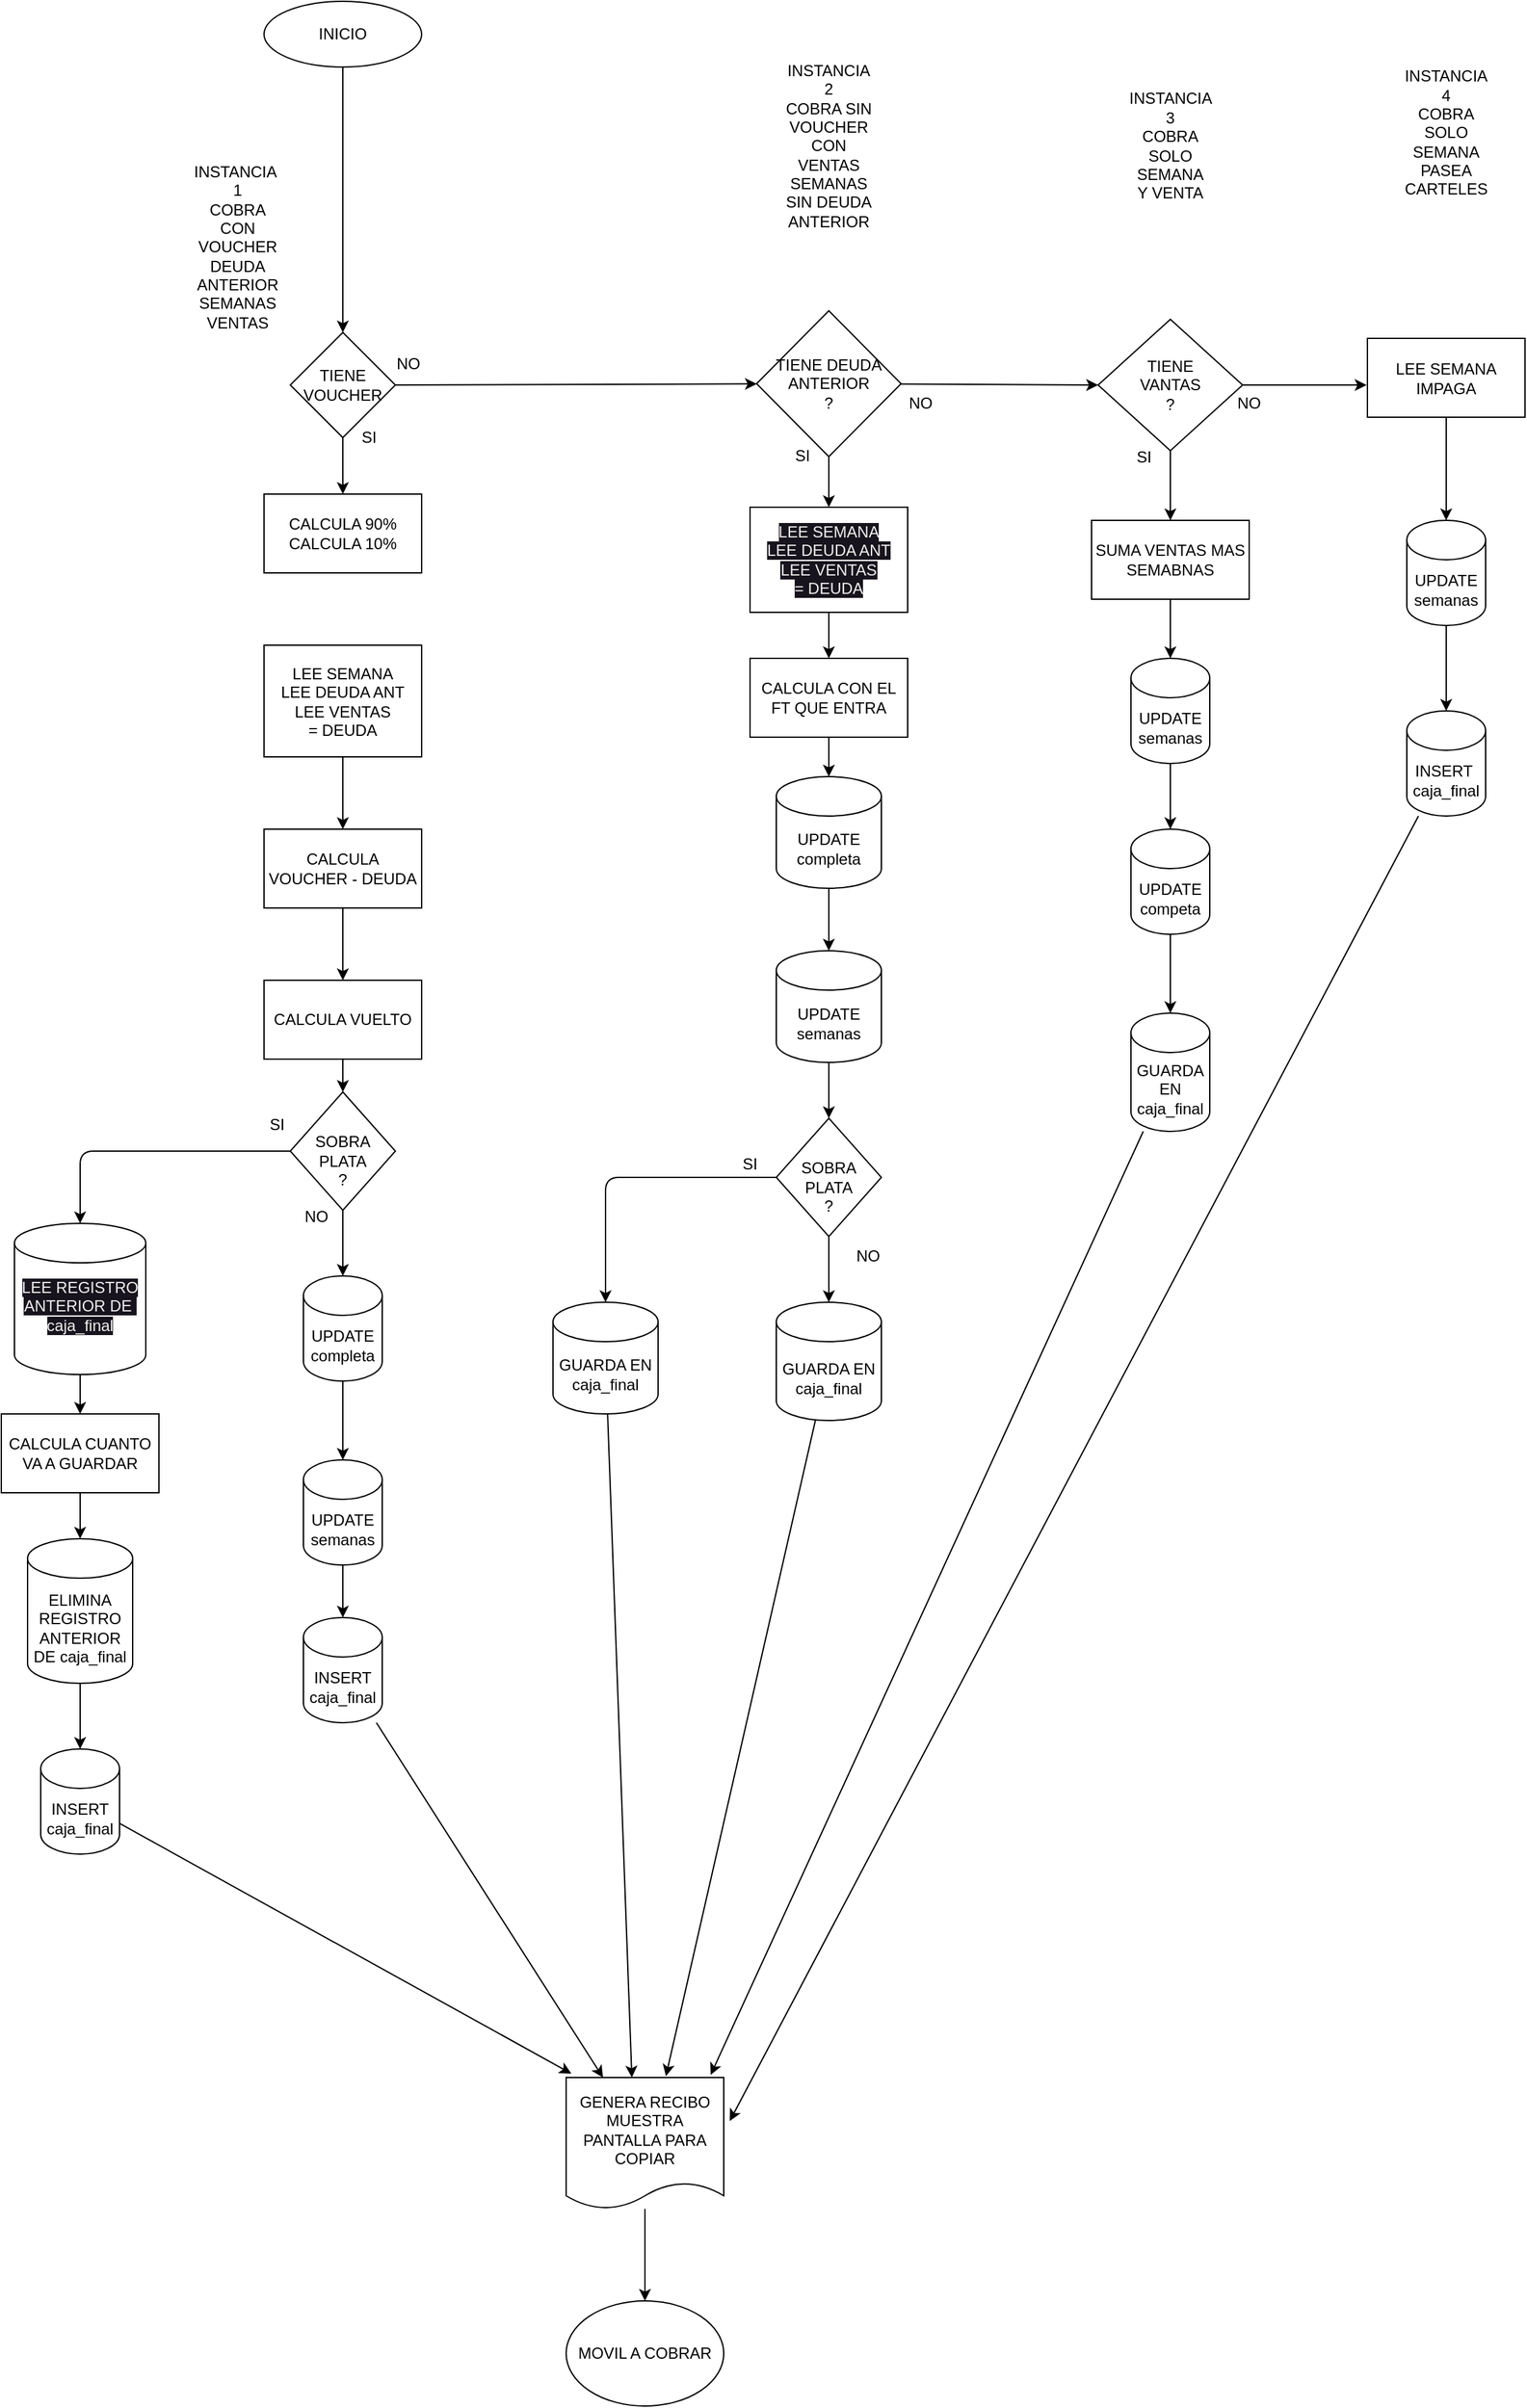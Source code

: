 <mxfile>
    <diagram id="kjOhQMgdqAB7MrJRMUMG" name="Página-1">
        <mxGraphModel dx="2186" dy="1114" grid="1" gridSize="10" guides="1" tooltips="1" connect="1" arrows="1" fold="1" page="0" pageScale="1" pageWidth="827" pageHeight="1169" math="0" shadow="0">
            <root>
                <mxCell id="0"/>
                <mxCell id="1" parent="0"/>
                <mxCell id="9" style="edgeStyle=none;html=1;exitX=0.5;exitY=1;exitDx=0;exitDy=0;entryX=0.5;entryY=0;entryDx=0;entryDy=0;" parent="1" source="2" target="3" edge="1">
                    <mxGeometry relative="1" as="geometry"/>
                </mxCell>
                <mxCell id="2" value="INICIO" style="ellipse;whiteSpace=wrap;html=1;" parent="1" vertex="1">
                    <mxGeometry x="90" y="-100" width="120" height="50" as="geometry"/>
                </mxCell>
                <mxCell id="18" style="edgeStyle=none;html=1;exitX=0.5;exitY=1;exitDx=0;exitDy=0;entryX=0.5;entryY=0;entryDx=0;entryDy=0;" parent="1" source="3" target="4" edge="1">
                    <mxGeometry relative="1" as="geometry"/>
                </mxCell>
                <mxCell id="41" style="edgeStyle=none;html=1;exitX=1;exitY=0.5;exitDx=0;exitDy=0;" parent="1" source="3" target="26" edge="1">
                    <mxGeometry relative="1" as="geometry"/>
                </mxCell>
                <mxCell id="3" value="TIENE VOUCHER" style="rhombus;whiteSpace=wrap;html=1;" parent="1" vertex="1">
                    <mxGeometry x="110" y="152" width="80" height="80" as="geometry"/>
                </mxCell>
                <mxCell id="4" value="CALCULA 90%&lt;br&gt;CALCULA 10%" style="rounded=0;whiteSpace=wrap;html=1;" parent="1" vertex="1">
                    <mxGeometry x="90" y="275" width="120" height="60" as="geometry"/>
                </mxCell>
                <mxCell id="141" value="" style="edgeStyle=none;html=1;" edge="1" parent="1" source="5" target="92">
                    <mxGeometry relative="1" as="geometry"/>
                </mxCell>
                <mxCell id="5" value="SUMA VENTAS MAS SEMABNAS" style="whiteSpace=wrap;html=1;" parent="1" vertex="1">
                    <mxGeometry x="720" y="295" width="120" height="60" as="geometry"/>
                </mxCell>
                <mxCell id="175" style="edgeStyle=none;html=1;entryX=0.917;entryY=-0.02;entryDx=0;entryDy=0;entryPerimeter=0;" edge="1" parent="1" source="21" target="169">
                    <mxGeometry relative="1" as="geometry"/>
                </mxCell>
                <mxCell id="21" value="GUARDA EN caja_final" style="shape=cylinder3;whiteSpace=wrap;html=1;boundedLbl=1;backgroundOutline=1;size=15;" parent="1" vertex="1">
                    <mxGeometry x="750" y="670" width="60" height="90" as="geometry"/>
                </mxCell>
                <mxCell id="32" style="edgeStyle=none;html=1;exitX=0.5;exitY=1;exitDx=0;exitDy=0;entryX=0.5;entryY=0;entryDx=0;entryDy=0;" parent="1" source="26" target="31" edge="1">
                    <mxGeometry relative="1" as="geometry"/>
                </mxCell>
                <mxCell id="136" style="edgeStyle=none;html=1;entryX=0;entryY=0.5;entryDx=0;entryDy=0;" edge="1" parent="1" source="26" target="135">
                    <mxGeometry relative="1" as="geometry"/>
                </mxCell>
                <mxCell id="26" value="TIENE DEUDA ANTERIOR&lt;br&gt;?" style="rhombus;whiteSpace=wrap;html=1;" parent="1" vertex="1">
                    <mxGeometry x="465" y="135.5" width="110" height="111" as="geometry"/>
                </mxCell>
                <mxCell id="27" value="SI" style="text;strokeColor=none;align=center;fillColor=none;html=1;verticalAlign=middle;whiteSpace=wrap;rounded=0;" parent="1" vertex="1">
                    <mxGeometry x="470" y="231" width="60" height="30" as="geometry"/>
                </mxCell>
                <mxCell id="28" value="NO" style="text;strokeColor=none;align=center;fillColor=none;html=1;verticalAlign=middle;whiteSpace=wrap;rounded=0;" parent="1" vertex="1">
                    <mxGeometry x="560" y="191" width="60" height="30" as="geometry"/>
                </mxCell>
                <mxCell id="37" style="edgeStyle=none;html=1;exitX=0.5;exitY=1;exitDx=0;exitDy=0;entryX=0.5;entryY=0;entryDx=0;entryDy=0;" parent="1" source="31" target="34" edge="1">
                    <mxGeometry relative="1" as="geometry"/>
                </mxCell>
                <mxCell id="31" value="&lt;span style=&quot;color: rgb(240, 240, 240); font-family: Helvetica; font-size: 12px; font-style: normal; font-variant-ligatures: normal; font-variant-caps: normal; font-weight: 400; letter-spacing: normal; orphans: 2; text-align: center; text-indent: 0px; text-transform: none; widows: 2; word-spacing: 0px; -webkit-text-stroke-width: 0px; background-color: rgb(24, 20, 29); text-decoration-thickness: initial; text-decoration-style: initial; text-decoration-color: initial; float: none; display: inline !important;&quot;&gt;LEE SEMANA&lt;/span&gt;&lt;br style=&quot;border-color: rgb(0, 0, 0); color: rgb(240, 240, 240); font-family: Helvetica; font-size: 12px; font-style: normal; font-variant-ligatures: normal; font-variant-caps: normal; font-weight: 400; letter-spacing: normal; orphans: 2; text-align: center; text-indent: 0px; text-transform: none; widows: 2; word-spacing: 0px; -webkit-text-stroke-width: 0px; background-color: rgb(24, 20, 29); text-decoration-thickness: initial; text-decoration-style: initial; text-decoration-color: initial;&quot;&gt;&lt;span style=&quot;color: rgb(240, 240, 240); font-family: Helvetica; font-size: 12px; font-style: normal; font-variant-ligatures: normal; font-variant-caps: normal; font-weight: 400; letter-spacing: normal; orphans: 2; text-align: center; text-indent: 0px; text-transform: none; widows: 2; word-spacing: 0px; -webkit-text-stroke-width: 0px; background-color: rgb(24, 20, 29); text-decoration-thickness: initial; text-decoration-style: initial; text-decoration-color: initial; float: none; display: inline !important;&quot;&gt;LEE DEUDA ANT&lt;/span&gt;&lt;br style=&quot;border-color: rgb(0, 0, 0); color: rgb(240, 240, 240); font-family: Helvetica; font-size: 12px; font-style: normal; font-variant-ligatures: normal; font-variant-caps: normal; font-weight: 400; letter-spacing: normal; orphans: 2; text-align: center; text-indent: 0px; text-transform: none; widows: 2; word-spacing: 0px; -webkit-text-stroke-width: 0px; background-color: rgb(24, 20, 29); text-decoration-thickness: initial; text-decoration-style: initial; text-decoration-color: initial;&quot;&gt;&lt;span style=&quot;color: rgb(240, 240, 240); font-family: Helvetica; font-size: 12px; font-style: normal; font-variant-ligatures: normal; font-variant-caps: normal; font-weight: 400; letter-spacing: normal; orphans: 2; text-align: center; text-indent: 0px; text-transform: none; widows: 2; word-spacing: 0px; -webkit-text-stroke-width: 0px; background-color: rgb(24, 20, 29); text-decoration-thickness: initial; text-decoration-style: initial; text-decoration-color: initial; float: none; display: inline !important;&quot;&gt;LEE VENTAS&lt;/span&gt;&lt;br style=&quot;border-color: rgb(0, 0, 0); color: rgb(240, 240, 240); font-family: Helvetica; font-size: 12px; font-style: normal; font-variant-ligatures: normal; font-variant-caps: normal; font-weight: 400; letter-spacing: normal; orphans: 2; text-align: center; text-indent: 0px; text-transform: none; widows: 2; word-spacing: 0px; -webkit-text-stroke-width: 0px; background-color: rgb(24, 20, 29); text-decoration-thickness: initial; text-decoration-style: initial; text-decoration-color: initial;&quot;&gt;&lt;span style=&quot;color: rgb(240, 240, 240); font-family: Helvetica; font-size: 12px; font-style: normal; font-variant-ligatures: normal; font-variant-caps: normal; font-weight: 400; letter-spacing: normal; orphans: 2; text-align: center; text-indent: 0px; text-transform: none; widows: 2; word-spacing: 0px; -webkit-text-stroke-width: 0px; background-color: rgb(24, 20, 29); text-decoration-thickness: initial; text-decoration-style: initial; text-decoration-color: initial; float: none; display: inline !important;&quot;&gt;= DEUDA&lt;/span&gt;" style="rounded=0;whiteSpace=wrap;html=1;" parent="1" vertex="1">
                    <mxGeometry x="460" y="285" width="120" height="80" as="geometry"/>
                </mxCell>
                <mxCell id="154" value="" style="edgeStyle=none;html=1;" edge="1" parent="1" source="34" target="108">
                    <mxGeometry relative="1" as="geometry"/>
                </mxCell>
                <mxCell id="34" value="CALCULA CON EL FT QUE ENTRA" style="rounded=0;whiteSpace=wrap;html=1;" parent="1" vertex="1">
                    <mxGeometry x="460" y="400" width="120" height="60" as="geometry"/>
                </mxCell>
                <mxCell id="174" style="edgeStyle=none;html=1;entryX=0.633;entryY=-0.01;entryDx=0;entryDy=0;entryPerimeter=0;" edge="1" parent="1" source="35" target="169">
                    <mxGeometry relative="1" as="geometry"/>
                </mxCell>
                <mxCell id="35" value="GUARDA EN&lt;br&gt;caja_final" style="shape=cylinder3;whiteSpace=wrap;html=1;boundedLbl=1;backgroundOutline=1;size=15;" parent="1" vertex="1">
                    <mxGeometry x="480" y="890" width="80" height="90" as="geometry"/>
                </mxCell>
                <mxCell id="42" value="SI" style="text;strokeColor=none;align=center;fillColor=none;html=1;verticalAlign=middle;whiteSpace=wrap;rounded=0;" parent="1" vertex="1">
                    <mxGeometry x="140" y="216.5" width="60" height="30" as="geometry"/>
                </mxCell>
                <mxCell id="44" value="NO" style="text;strokeColor=none;align=center;fillColor=none;html=1;verticalAlign=middle;whiteSpace=wrap;rounded=0;" parent="1" vertex="1">
                    <mxGeometry x="170" y="161" width="60" height="30" as="geometry"/>
                </mxCell>
                <mxCell id="100" value="" style="edgeStyle=none;html=1;" edge="1" parent="1" source="48" target="81">
                    <mxGeometry relative="1" as="geometry"/>
                </mxCell>
                <mxCell id="48" value="CALCULA VOUCHER - DEUDA" style="rounded=0;whiteSpace=wrap;html=1;" parent="1" vertex="1">
                    <mxGeometry x="90" y="530" width="120" height="60" as="geometry"/>
                </mxCell>
                <mxCell id="172" style="edgeStyle=none;html=1;" edge="1" parent="1" source="49" target="169">
                    <mxGeometry relative="1" as="geometry"/>
                </mxCell>
                <mxCell id="49" value="INSERT caja_final" style="shape=cylinder3;whiteSpace=wrap;html=1;boundedLbl=1;backgroundOutline=1;size=15;" parent="1" vertex="1">
                    <mxGeometry x="120" y="1130" width="60" height="80" as="geometry"/>
                </mxCell>
                <mxCell id="76" value="" style="edgeStyle=none;html=1;" parent="1" source="58" target="48" edge="1">
                    <mxGeometry relative="1" as="geometry"/>
                </mxCell>
                <mxCell id="58" value="LEE SEMANA&lt;br&gt;LEE DEUDA ANT&lt;br&gt;LEE VENTAS&lt;br&gt;= DEUDA" style="rounded=0;whiteSpace=wrap;html=1;" parent="1" vertex="1">
                    <mxGeometry x="90" y="390" width="120" height="85" as="geometry"/>
                </mxCell>
                <mxCell id="115" value="" style="edgeStyle=none;html=1;" edge="1" parent="1" source="81" target="113">
                    <mxGeometry relative="1" as="geometry"/>
                </mxCell>
                <mxCell id="81" value="CALCULA VUELTO" style="whiteSpace=wrap;html=1;" parent="1" vertex="1">
                    <mxGeometry x="90" y="645" width="120" height="60" as="geometry"/>
                </mxCell>
                <mxCell id="143" value="" style="edgeStyle=none;html=1;" edge="1" parent="1" source="89" target="21">
                    <mxGeometry relative="1" as="geometry"/>
                </mxCell>
                <mxCell id="89" value="UPDATE competa" style="shape=cylinder3;whiteSpace=wrap;html=1;boundedLbl=1;backgroundOutline=1;size=15;" parent="1" vertex="1">
                    <mxGeometry x="750" y="530" width="60" height="80" as="geometry"/>
                </mxCell>
                <mxCell id="142" value="" style="edgeStyle=none;html=1;" edge="1" parent="1" source="92" target="89">
                    <mxGeometry relative="1" as="geometry"/>
                </mxCell>
                <mxCell id="92" value="UPDATE semanas" style="shape=cylinder3;whiteSpace=wrap;html=1;boundedLbl=1;backgroundOutline=1;size=15;" parent="1" vertex="1">
                    <mxGeometry x="750" y="400" width="60" height="80" as="geometry"/>
                </mxCell>
                <mxCell id="102" value="" style="edgeStyle=none;html=1;" edge="1" parent="1" source="98" target="99">
                    <mxGeometry relative="1" as="geometry"/>
                </mxCell>
                <mxCell id="98" value="UPDATE completa" style="shape=cylinder3;whiteSpace=wrap;html=1;boundedLbl=1;backgroundOutline=1;size=15;" vertex="1" parent="1">
                    <mxGeometry x="120" y="870" width="60" height="80" as="geometry"/>
                </mxCell>
                <mxCell id="103" value="" style="edgeStyle=none;html=1;" edge="1" parent="1" source="99" target="49">
                    <mxGeometry relative="1" as="geometry"/>
                </mxCell>
                <mxCell id="99" value="UPDATE semanas" style="shape=cylinder3;whiteSpace=wrap;html=1;boundedLbl=1;backgroundOutline=1;size=15;" vertex="1" parent="1">
                    <mxGeometry x="120" y="1010" width="60" height="80" as="geometry"/>
                </mxCell>
                <mxCell id="157" value="" style="edgeStyle=none;html=1;entryX=0.5;entryY=0;entryDx=0;entryDy=0;" edge="1" parent="1" source="107" target="123">
                    <mxGeometry relative="1" as="geometry"/>
                </mxCell>
                <mxCell id="107" value="UPDATE&lt;br&gt;semanas" style="shape=cylinder3;whiteSpace=wrap;html=1;boundedLbl=1;backgroundOutline=1;size=15;" vertex="1" parent="1">
                    <mxGeometry x="480" y="622.5" width="80" height="85" as="geometry"/>
                </mxCell>
                <mxCell id="155" value="" style="edgeStyle=none;html=1;" edge="1" parent="1" source="108" target="107">
                    <mxGeometry relative="1" as="geometry"/>
                </mxCell>
                <mxCell id="108" value="UPDATE&lt;br&gt;completa" style="shape=cylinder3;whiteSpace=wrap;html=1;boundedLbl=1;backgroundOutline=1;size=15;" vertex="1" parent="1">
                    <mxGeometry x="480" y="490" width="80" height="85" as="geometry"/>
                </mxCell>
                <mxCell id="114" value="" style="edgeStyle=none;html=1;" edge="1" parent="1" source="113" target="98">
                    <mxGeometry relative="1" as="geometry"/>
                </mxCell>
                <mxCell id="162" style="edgeStyle=none;html=1;entryX=0.5;entryY=0;entryDx=0;entryDy=0;entryPerimeter=0;" edge="1" parent="1" source="113" target="160">
                    <mxGeometry relative="1" as="geometry">
                        <Array as="points">
                            <mxPoint x="-50" y="775"/>
                        </Array>
                    </mxGeometry>
                </mxCell>
                <mxCell id="113" value="&lt;br&gt;SOBRA PLATA&lt;br&gt;?" style="rhombus;whiteSpace=wrap;html=1;" vertex="1" parent="1">
                    <mxGeometry x="110" y="730" width="80" height="90" as="geometry"/>
                </mxCell>
                <mxCell id="116" value="SI" style="text;strokeColor=none;align=center;fillColor=none;html=1;verticalAlign=middle;whiteSpace=wrap;rounded=0;" vertex="1" parent="1">
                    <mxGeometry x="70" y="740" width="60" height="30" as="geometry"/>
                </mxCell>
                <mxCell id="117" value="NO" style="text;strokeColor=none;align=center;fillColor=none;html=1;verticalAlign=middle;whiteSpace=wrap;rounded=0;" vertex="1" parent="1">
                    <mxGeometry x="100" y="810" width="60" height="30" as="geometry"/>
                </mxCell>
                <mxCell id="171" style="edgeStyle=none;html=1;entryX=0.033;entryY=-0.03;entryDx=0;entryDy=0;entryPerimeter=0;" edge="1" parent="1" source="120" target="169">
                    <mxGeometry relative="1" as="geometry"/>
                </mxCell>
                <mxCell id="120" value="INSERT&lt;br&gt;caja_final" style="shape=cylinder3;whiteSpace=wrap;html=1;boundedLbl=1;backgroundOutline=1;size=15;" vertex="1" parent="1">
                    <mxGeometry x="-80" y="1230" width="60" height="80" as="geometry"/>
                </mxCell>
                <mxCell id="124" value="" style="edgeStyle=none;html=1;" edge="1" parent="1" source="123" target="35">
                    <mxGeometry relative="1" as="geometry"/>
                </mxCell>
                <mxCell id="126" style="edgeStyle=none;html=1;entryX=0.5;entryY=0;entryDx=0;entryDy=0;entryPerimeter=0;" edge="1" parent="1" source="123" target="125">
                    <mxGeometry relative="1" as="geometry">
                        <Array as="points">
                            <mxPoint x="350" y="795"/>
                        </Array>
                    </mxGeometry>
                </mxCell>
                <mxCell id="123" value="&lt;br&gt;SOBRA PLATA&lt;br&gt;?" style="rhombus;whiteSpace=wrap;html=1;" vertex="1" parent="1">
                    <mxGeometry x="480" y="750" width="80" height="90" as="geometry"/>
                </mxCell>
                <mxCell id="173" style="edgeStyle=none;html=1;entryX=0.417;entryY=0;entryDx=0;entryDy=0;entryPerimeter=0;" edge="1" parent="1" source="125" target="169">
                    <mxGeometry relative="1" as="geometry"/>
                </mxCell>
                <mxCell id="125" value="GUARDA EN&lt;br&gt;caja_final" style="shape=cylinder3;whiteSpace=wrap;html=1;boundedLbl=1;backgroundOutline=1;size=15;" vertex="1" parent="1">
                    <mxGeometry x="310" y="890" width="80" height="85" as="geometry"/>
                </mxCell>
                <mxCell id="127" value="NO" style="text;strokeColor=none;align=center;fillColor=none;html=1;verticalAlign=middle;whiteSpace=wrap;rounded=0;" vertex="1" parent="1">
                    <mxGeometry x="520" y="840" width="60" height="30" as="geometry"/>
                </mxCell>
                <mxCell id="128" value="SI" style="text;strokeColor=none;align=center;fillColor=none;html=1;verticalAlign=middle;whiteSpace=wrap;rounded=0;" vertex="1" parent="1">
                    <mxGeometry x="430" y="770" width="60" height="30" as="geometry"/>
                </mxCell>
                <mxCell id="131" value="INSTANCIA&amp;nbsp; 1&lt;br&gt;COBRA CON VOUCHER DEUDA ANTERIOR&lt;br&gt;SEMANAS&lt;br&gt;VENTAS" style="text;strokeColor=none;align=center;fillColor=none;html=1;verticalAlign=middle;whiteSpace=wrap;rounded=0;" vertex="1" parent="1">
                    <mxGeometry x="40" y="21" width="60" height="131" as="geometry"/>
                </mxCell>
                <mxCell id="132" value="INSTANCIA 2&lt;br&gt;COBRA SIN VOUCHER CON VENTAS SEMANAS&lt;br&gt;SIN DEUDA ANTERIOR" style="text;strokeColor=none;align=center;fillColor=none;html=1;verticalAlign=middle;whiteSpace=wrap;rounded=0;" vertex="1" parent="1">
                    <mxGeometry x="485" y="-80" width="70" height="180" as="geometry"/>
                </mxCell>
                <mxCell id="133" value="INSTANCIA 3&lt;br&gt;COBRA SOLO SEMANA&lt;br&gt;Y VENTA" style="text;strokeColor=none;align=center;fillColor=none;html=1;verticalAlign=middle;whiteSpace=wrap;rounded=0;" vertex="1" parent="1">
                    <mxGeometry x="750" y="-40" width="60" height="100" as="geometry"/>
                </mxCell>
                <mxCell id="134" value="INSTANCIA 4&lt;br&gt;COBRA SOLO SEMANA&lt;br&gt;PASEA CARTELES" style="text;strokeColor=none;align=center;fillColor=none;html=1;verticalAlign=middle;whiteSpace=wrap;rounded=0;" vertex="1" parent="1">
                    <mxGeometry x="960" y="-70" width="60" height="140" as="geometry"/>
                </mxCell>
                <mxCell id="140" value="" style="edgeStyle=none;html=1;" edge="1" parent="1" source="135" target="5">
                    <mxGeometry relative="1" as="geometry"/>
                </mxCell>
                <mxCell id="150" style="edgeStyle=none;html=1;entryX=-0.005;entryY=0.592;entryDx=0;entryDy=0;entryPerimeter=0;" edge="1" parent="1" source="135" target="145">
                    <mxGeometry relative="1" as="geometry"/>
                </mxCell>
                <mxCell id="135" value="TIENE &lt;br&gt;VANTAS&lt;br&gt;?" style="rhombus;whiteSpace=wrap;html=1;" vertex="1" parent="1">
                    <mxGeometry x="725" y="142" width="110" height="100" as="geometry"/>
                </mxCell>
                <mxCell id="139" value="SI" style="text;strokeColor=none;align=center;fillColor=none;html=1;verticalAlign=middle;whiteSpace=wrap;rounded=0;" vertex="1" parent="1">
                    <mxGeometry x="730" y="232" width="60" height="30" as="geometry"/>
                </mxCell>
                <mxCell id="151" value="" style="edgeStyle=none;html=1;" edge="1" parent="1" source="145" target="146">
                    <mxGeometry relative="1" as="geometry"/>
                </mxCell>
                <mxCell id="145" value="LEE SEMANA IMPAGA" style="rounded=0;whiteSpace=wrap;html=1;" vertex="1" parent="1">
                    <mxGeometry x="930" y="156.5" width="120" height="60" as="geometry"/>
                </mxCell>
                <mxCell id="152" value="" style="edgeStyle=none;html=1;" edge="1" parent="1" source="146" target="147">
                    <mxGeometry relative="1" as="geometry"/>
                </mxCell>
                <mxCell id="146" value="UPDATE&lt;br&gt;semanas" style="shape=cylinder3;whiteSpace=wrap;html=1;boundedLbl=1;backgroundOutline=1;size=15;" vertex="1" parent="1">
                    <mxGeometry x="960" y="295" width="60" height="80" as="geometry"/>
                </mxCell>
                <mxCell id="177" style="edgeStyle=none;html=1;entryX=1.038;entryY=0.331;entryDx=0;entryDy=0;entryPerimeter=0;" edge="1" parent="1" source="147" target="169">
                    <mxGeometry relative="1" as="geometry"/>
                </mxCell>
                <mxCell id="147" value="INSERT&amp;nbsp;&lt;br&gt;caja_final" style="shape=cylinder3;whiteSpace=wrap;html=1;boundedLbl=1;backgroundOutline=1;size=15;" vertex="1" parent="1">
                    <mxGeometry x="960" y="440" width="60" height="80" as="geometry"/>
                </mxCell>
                <mxCell id="149" value="NO" style="text;strokeColor=none;align=center;fillColor=none;html=1;verticalAlign=middle;whiteSpace=wrap;rounded=0;" vertex="1" parent="1">
                    <mxGeometry x="810" y="191" width="60" height="30" as="geometry"/>
                </mxCell>
                <mxCell id="163" value="" style="edgeStyle=none;html=1;" edge="1" parent="1" source="160" target="161">
                    <mxGeometry relative="1" as="geometry"/>
                </mxCell>
                <mxCell id="160" value="&#10;&lt;span style=&quot;color: rgb(240, 240, 240); font-family: Helvetica; font-size: 12px; font-style: normal; font-variant-ligatures: normal; font-variant-caps: normal; font-weight: 400; letter-spacing: normal; orphans: 2; text-align: center; text-indent: 0px; text-transform: none; widows: 2; word-spacing: 0px; -webkit-text-stroke-width: 0px; background-color: rgb(24, 20, 29); text-decoration-thickness: initial; text-decoration-style: initial; text-decoration-color: initial; float: none; display: inline !important;&quot;&gt;LEE REGISTRO ANTERIOR DE&amp;nbsp;&lt;/span&gt;&lt;br style=&quot;border-color: rgb(0, 0, 0); color: rgb(240, 240, 240); font-family: Helvetica; font-size: 12px; font-style: normal; font-variant-ligatures: normal; font-variant-caps: normal; font-weight: 400; letter-spacing: normal; orphans: 2; text-align: center; text-indent: 0px; text-transform: none; widows: 2; word-spacing: 0px; -webkit-text-stroke-width: 0px; background-color: rgb(24, 20, 29); text-decoration-thickness: initial; text-decoration-style: initial; text-decoration-color: initial;&quot;&gt;&lt;span style=&quot;color: rgb(240, 240, 240); font-family: Helvetica; font-size: 12px; font-style: normal; font-variant-ligatures: normal; font-variant-caps: normal; font-weight: 400; letter-spacing: normal; orphans: 2; text-align: center; text-indent: 0px; text-transform: none; widows: 2; word-spacing: 0px; -webkit-text-stroke-width: 0px; background-color: rgb(24, 20, 29); text-decoration-thickness: initial; text-decoration-style: initial; text-decoration-color: initial; float: none; display: inline !important;&quot;&gt;caja_final&lt;/span&gt;&#10;&#10;" style="shape=cylinder3;whiteSpace=wrap;html=1;boundedLbl=1;backgroundOutline=1;size=15;" vertex="1" parent="1">
                    <mxGeometry x="-100" y="830" width="100" height="115" as="geometry"/>
                </mxCell>
                <mxCell id="166" value="" style="edgeStyle=none;html=1;" edge="1" parent="1" source="161" target="165">
                    <mxGeometry relative="1" as="geometry"/>
                </mxCell>
                <mxCell id="161" value="CALCULA CUANTO VA A GUARDAR" style="rounded=0;whiteSpace=wrap;html=1;" vertex="1" parent="1">
                    <mxGeometry x="-110" y="975" width="120" height="60" as="geometry"/>
                </mxCell>
                <mxCell id="167" value="" style="edgeStyle=none;html=1;" edge="1" parent="1" source="165" target="120">
                    <mxGeometry relative="1" as="geometry"/>
                </mxCell>
                <mxCell id="165" value="ELIMINA REGISTRO ANTERIOR DE caja_final" style="shape=cylinder3;whiteSpace=wrap;html=1;boundedLbl=1;backgroundOutline=1;size=15;" vertex="1" parent="1">
                    <mxGeometry x="-90" y="1070" width="80" height="110" as="geometry"/>
                </mxCell>
                <mxCell id="176" value="" style="edgeStyle=none;html=1;" edge="1" parent="1" source="169" target="170">
                    <mxGeometry relative="1" as="geometry"/>
                </mxCell>
                <mxCell id="169" value="GENERA RECIBO&lt;br&gt;MUESTRA PANTALLA PARA COPIAR" style="shape=document;whiteSpace=wrap;html=1;boundedLbl=1;size=0.2;" vertex="1" parent="1">
                    <mxGeometry x="320" y="1480" width="120" height="100" as="geometry"/>
                </mxCell>
                <mxCell id="170" value="MOVIL A COBRAR" style="ellipse;whiteSpace=wrap;html=1;" vertex="1" parent="1">
                    <mxGeometry x="320" y="1650" width="120" height="80" as="geometry"/>
                </mxCell>
            </root>
        </mxGraphModel>
    </diagram>
</mxfile>